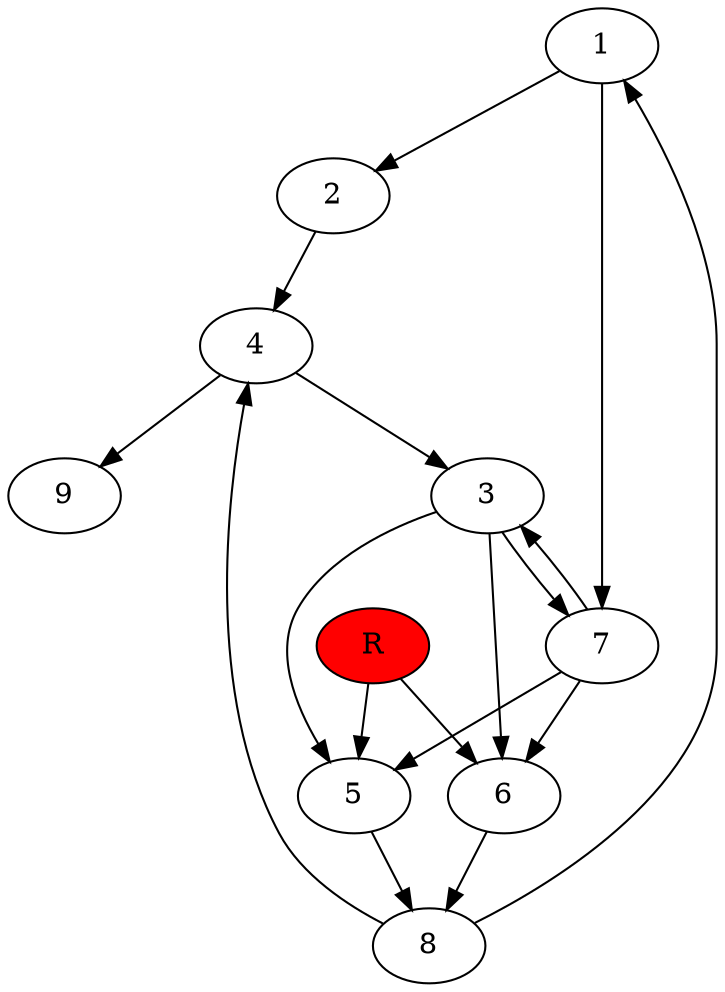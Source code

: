 digraph prb7677 {
	1
	2
	3
	4
	5
	6
	7
	8
	R [fillcolor="#ff0000" style=filled]
	1 -> 2
	1 -> 7
	2 -> 4
	3 -> 5
	3 -> 6
	3 -> 7
	4 -> 3
	4 -> 9
	5 -> 8
	6 -> 8
	7 -> 3
	7 -> 5
	7 -> 6
	8 -> 1
	8 -> 4
	R -> 5
	R -> 6
}

